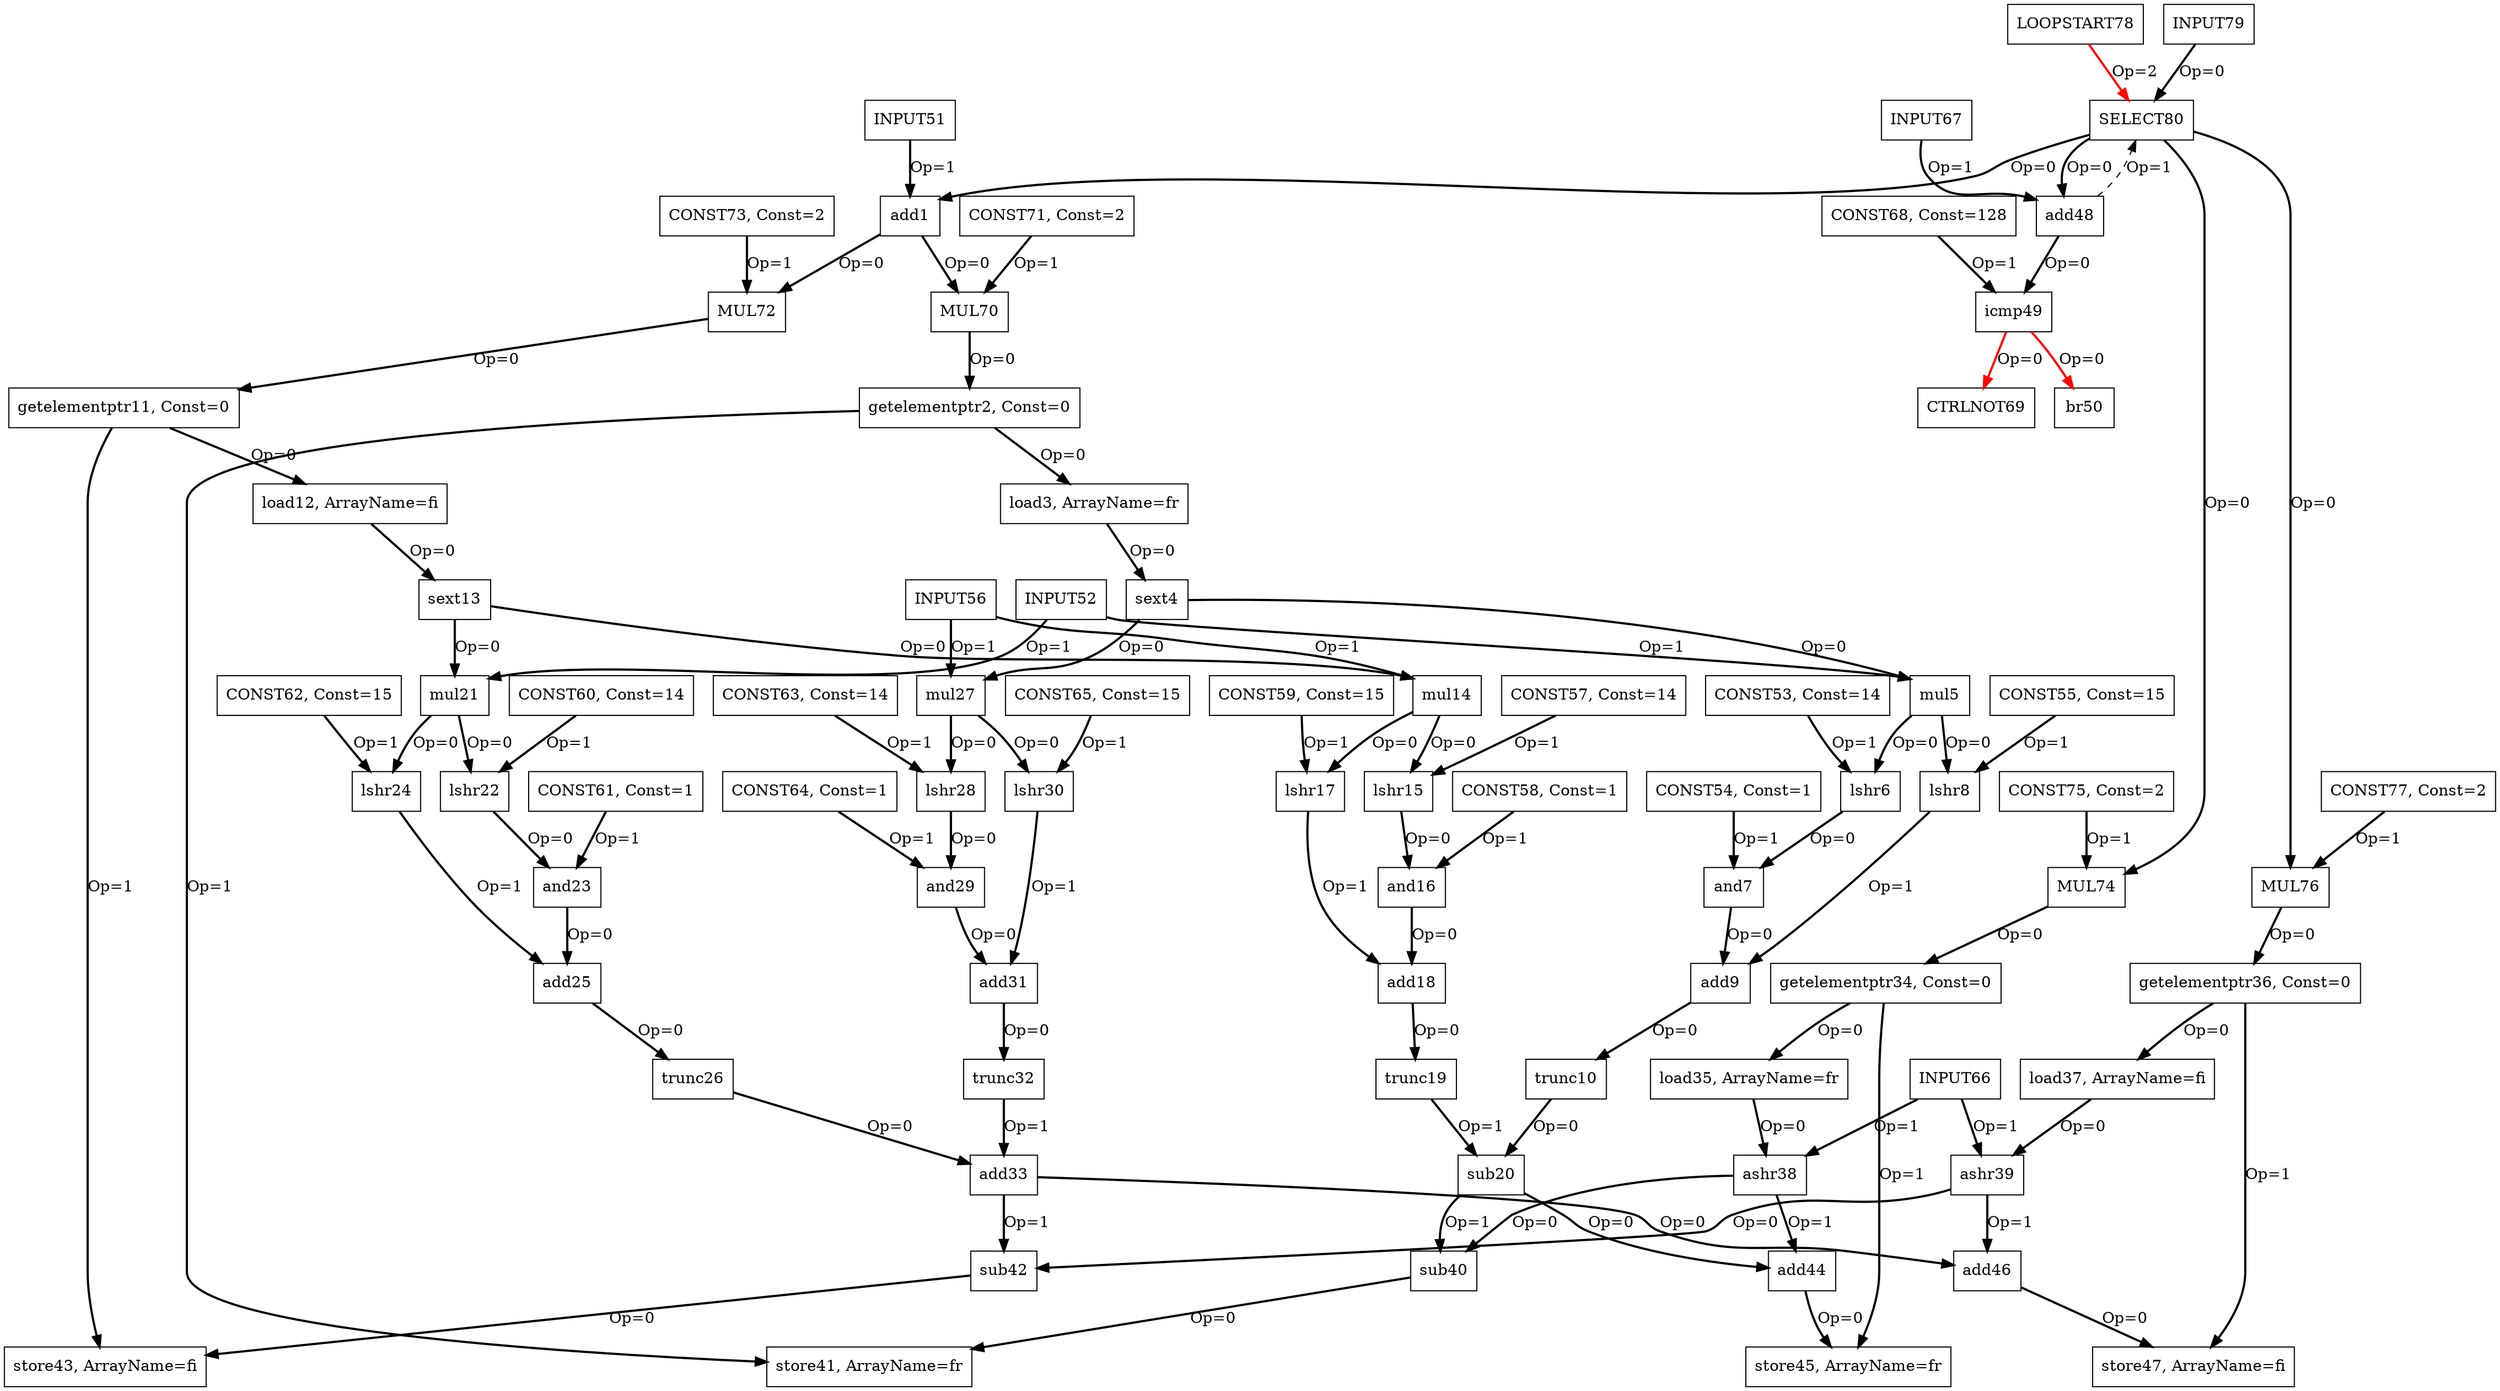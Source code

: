 Digraph G {
add1[label = "add1", shape = box, color = black];
getelementptr2[label = "getelementptr2, Const=0", shape = box, color = black];
load3[label = "load3, ArrayName=fr", shape = box, color = black];
sext4[label = "sext4", shape = box, color = black];
mul5[label = "mul5", shape = box, color = black];
lshr6[label = "lshr6", shape = box, color = black];
and7[label = "and7", shape = box, color = black];
lshr8[label = "lshr8", shape = box, color = black];
add9[label = "add9", shape = box, color = black];
trunc10[label = "trunc10", shape = box, color = black];
getelementptr11[label = "getelementptr11, Const=0", shape = box, color = black];
load12[label = "load12, ArrayName=fi", shape = box, color = black];
sext13[label = "sext13", shape = box, color = black];
mul14[label = "mul14", shape = box, color = black];
lshr15[label = "lshr15", shape = box, color = black];
and16[label = "and16", shape = box, color = black];
lshr17[label = "lshr17", shape = box, color = black];
add18[label = "add18", shape = box, color = black];
trunc19[label = "trunc19", shape = box, color = black];
sub20[label = "sub20", shape = box, color = black];
mul21[label = "mul21", shape = box, color = black];
lshr22[label = "lshr22", shape = box, color = black];
and23[label = "and23", shape = box, color = black];
lshr24[label = "lshr24", shape = box, color = black];
add25[label = "add25", shape = box, color = black];
trunc26[label = "trunc26", shape = box, color = black];
mul27[label = "mul27", shape = box, color = black];
lshr28[label = "lshr28", shape = box, color = black];
and29[label = "and29", shape = box, color = black];
lshr30[label = "lshr30", shape = box, color = black];
add31[label = "add31", shape = box, color = black];
trunc32[label = "trunc32", shape = box, color = black];
add33[label = "add33", shape = box, color = black];
getelementptr34[label = "getelementptr34, Const=0", shape = box, color = black];
load35[label = "load35, ArrayName=fr", shape = box, color = black];
getelementptr36[label = "getelementptr36, Const=0", shape = box, color = black];
load37[label = "load37, ArrayName=fi", shape = box, color = black];
ashr38[label = "ashr38", shape = box, color = black];
ashr39[label = "ashr39", shape = box, color = black];
sub40[label = "sub40", shape = box, color = black];
store41[label = "store41, ArrayName=fr", shape = box, color = black];
sub42[label = "sub42", shape = box, color = black];
store43[label = "store43, ArrayName=fi", shape = box, color = black];
add44[label = "add44", shape = box, color = black];
store45[label = "store45, ArrayName=fr", shape = box, color = black];
add46[label = "add46", shape = box, color = black];
store47[label = "store47, ArrayName=fi", shape = box, color = black];
add48[label = "add48", shape = box, color = black];
icmp49[label = "icmp49", shape = box, color = black];
br50[label = "br50", shape = box, color = black];
INPUT51[label = "INPUT51", shape = box, color = black];
INPUT52[label = "INPUT52", shape = box, color = black];
CONST53[label = "CONST53, Const=14", shape = box, color = black];
CONST54[label = "CONST54, Const=1", shape = box, color = black];
CONST55[label = "CONST55, Const=15", shape = box, color = black];
INPUT56[label = "INPUT56", shape = box, color = black];
CONST57[label = "CONST57, Const=14", shape = box, color = black];
CONST58[label = "CONST58, Const=1", shape = box, color = black];
CONST59[label = "CONST59, Const=15", shape = box, color = black];
CONST60[label = "CONST60, Const=14", shape = box, color = black];
CONST61[label = "CONST61, Const=1", shape = box, color = black];
CONST62[label = "CONST62, Const=15", shape = box, color = black];
CONST63[label = "CONST63, Const=14", shape = box, color = black];
CONST64[label = "CONST64, Const=1", shape = box, color = black];
CONST65[label = "CONST65, Const=15", shape = box, color = black];
INPUT66[label = "INPUT66", shape = box, color = black];
INPUT67[label = "INPUT67", shape = box, color = black];
CONST68[label = "CONST68, Const=128", shape = box, color = black];
CTRLNOT69[label = "CTRLNOT69", shape = box, color = black];
MUL70[label = "MUL70", shape = box, color = black];
CONST71[label = "CONST71, Const=2", shape = box, color = black];
MUL72[label = "MUL72", shape = box, color = black];
CONST73[label = "CONST73, Const=2", shape = box, color = black];
MUL74[label = "MUL74", shape = box, color = black];
CONST75[label = "CONST75, Const=2", shape = box, color = black];
MUL76[label = "MUL76", shape = box, color = black];
CONST77[label = "CONST77, Const=2", shape = box, color = black];
LOOPSTART78[label = "LOOPSTART78", shape = box, color = black];
INPUT79[label = "INPUT79", shape = box, color = black];
SELECT80[label = "SELECT80", shape = box, color = black];
INPUT51 -> add1[color = black, style = bold, label = "Op=1"];
getelementptr2 -> store41[color = black, style = bold, label = "Op=1"];
getelementptr2 -> load3[color = black, style = bold, label = "Op=0"];
load3 -> sext4[color = black, style = bold, label = "Op=0"];
sext4 -> mul27[color = black, style = bold, label = "Op=0"];
sext4 -> mul5[color = black, style = bold, label = "Op=0"];
INPUT52 -> mul5[color = black, style = bold, label = "Op=1"];
mul5 -> lshr8[color = black, style = bold, label = "Op=0"];
mul5 -> lshr6[color = black, style = bold, label = "Op=0"];
CONST53 -> lshr6[color = black, style = bold, label = "Op=1"];
lshr6 -> and7[color = black, style = bold, label = "Op=0"];
CONST54 -> and7[color = black, style = bold, label = "Op=1"];
and7 -> add9[color = black, style = bold, label = "Op=0"];
CONST55 -> lshr8[color = black, style = bold, label = "Op=1"];
lshr8 -> add9[color = black, style = bold, label = "Op=1"];
add9 -> trunc10[color = black, style = bold, label = "Op=0"];
trunc10 -> sub20[color = black, style = bold, label = "Op=0"];
getelementptr11 -> store43[color = black, style = bold, label = "Op=1"];
getelementptr11 -> load12[color = black, style = bold, label = "Op=0"];
load12 -> sext13[color = black, style = bold, label = "Op=0"];
sext13 -> mul21[color = black, style = bold, label = "Op=0"];
sext13 -> mul14[color = black, style = bold, label = "Op=0"];
INPUT56 -> mul14[color = black, style = bold, label = "Op=1"];
mul14 -> lshr17[color = black, style = bold, label = "Op=0"];
mul14 -> lshr15[color = black, style = bold, label = "Op=0"];
CONST57 -> lshr15[color = black, style = bold, label = "Op=1"];
lshr15 -> and16[color = black, style = bold, label = "Op=0"];
CONST58 -> and16[color = black, style = bold, label = "Op=1"];
and16 -> add18[color = black, style = bold, label = "Op=0"];
CONST59 -> lshr17[color = black, style = bold, label = "Op=1"];
lshr17 -> add18[color = black, style = bold, label = "Op=1"];
add18 -> trunc19[color = black, style = bold, label = "Op=0"];
trunc19 -> sub20[color = black, style = bold, label = "Op=1"];
sub20 -> add44[color = black, style = bold, label = "Op=0"];
sub20 -> sub40[color = black, style = bold, label = "Op=1"];
INPUT52 -> mul21[color = black, style = bold, label = "Op=1"];
mul21 -> lshr24[color = black, style = bold, label = "Op=0"];
mul21 -> lshr22[color = black, style = bold, label = "Op=0"];
CONST60 -> lshr22[color = black, style = bold, label = "Op=1"];
lshr22 -> and23[color = black, style = bold, label = "Op=0"];
CONST61 -> and23[color = black, style = bold, label = "Op=1"];
and23 -> add25[color = black, style = bold, label = "Op=0"];
CONST62 -> lshr24[color = black, style = bold, label = "Op=1"];
lshr24 -> add25[color = black, style = bold, label = "Op=1"];
add25 -> trunc26[color = black, style = bold, label = "Op=0"];
trunc26 -> add33[color = black, style = bold, label = "Op=0"];
INPUT56 -> mul27[color = black, style = bold, label = "Op=1"];
mul27 -> lshr30[color = black, style = bold, label = "Op=0"];
mul27 -> lshr28[color = black, style = bold, label = "Op=0"];
CONST63 -> lshr28[color = black, style = bold, label = "Op=1"];
lshr28 -> and29[color = black, style = bold, label = "Op=0"];
CONST64 -> and29[color = black, style = bold, label = "Op=1"];
and29 -> add31[color = black, style = bold, label = "Op=0"];
CONST65 -> lshr30[color = black, style = bold, label = "Op=1"];
lshr30 -> add31[color = black, style = bold, label = "Op=1"];
add31 -> trunc32[color = black, style = bold, label = "Op=0"];
trunc32 -> add33[color = black, style = bold, label = "Op=1"];
add33 -> add46[color = black, style = bold, label = "Op=0"];
add33 -> sub42[color = black, style = bold, label = "Op=1"];
getelementptr34 -> store45[color = black, style = bold, label = "Op=1"];
getelementptr34 -> load35[color = black, style = bold, label = "Op=0"];
load35 -> ashr38[color = black, style = bold, label = "Op=0"];
getelementptr36 -> store47[color = black, style = bold, label = "Op=1"];
getelementptr36 -> load37[color = black, style = bold, label = "Op=0"];
load37 -> ashr39[color = black, style = bold, label = "Op=0"];
INPUT66 -> ashr38[color = black, style = bold, label = "Op=1"];
ashr38 -> add44[color = black, style = bold, label = "Op=1"];
ashr38 -> sub40[color = black, style = bold, label = "Op=0"];
INPUT66 -> ashr39[color = black, style = bold, label = "Op=1"];
ashr39 -> add46[color = black, style = bold, label = "Op=1"];
ashr39 -> sub42[color = black, style = bold, label = "Op=0"];
sub40 -> store41[color = black, style = bold, label = "Op=0"];
sub42 -> store43[color = black, style = bold, label = "Op=0"];
add44 -> store45[color = black, style = bold, label = "Op=0"];
add46 -> store47[color = black, style = bold, label = "Op=0"];
INPUT67 -> add48[color = black, style = bold, label = "Op=1"];
add48 -> icmp49[color = black, style = bold, label = "Op=0"];
CONST68 -> icmp49[color = black, style = bold, label = "Op=1"];
icmp49 -> br50[color = red, style = bold, label = "Op=0"];
icmp49 -> CTRLNOT69[color = red, style = bold, label = "Op=0"];
add1 -> MUL70[color = black, style = bold, label = "Op=0"];
CONST71 -> MUL70[color = black, style = bold, label = "Op=1"];
MUL70 -> getelementptr2[color = black, style = bold, label = "Op=0"];
add1 -> MUL72[color = black, style = bold, label = "Op=0"];
CONST73 -> MUL72[color = black, style = bold, label = "Op=1"];
MUL72 -> getelementptr11[color = black, style = bold, label = "Op=0"];
CONST75 -> MUL74[color = black, style = bold, label = "Op=1"];
MUL74 -> getelementptr34[color = black, style = bold, label = "Op=0"];
CONST77 -> MUL76[color = black, style = bold, label = "Op=1"];
MUL76 -> getelementptr36[color = black, style = bold, label = "Op=0"];
INPUT79 -> SELECT80[color = black, style = bold, label = "Op=0"];
add48 -> SELECT80[color = black, style = dashed, label = "Op=1"];
LOOPSTART78 -> SELECT80[color = red, style = bold, label = "Op=2"];
SELECT80 -> add48[color = black, style = bold, label = "Op=0"];
SELECT80 -> add1[color = black, style = bold, label = "Op=0"];
SELECT80 -> MUL74[color = black, style = bold, label = "Op=0"];
SELECT80 -> MUL76[color = black, style = bold, label = "Op=0"];
}
